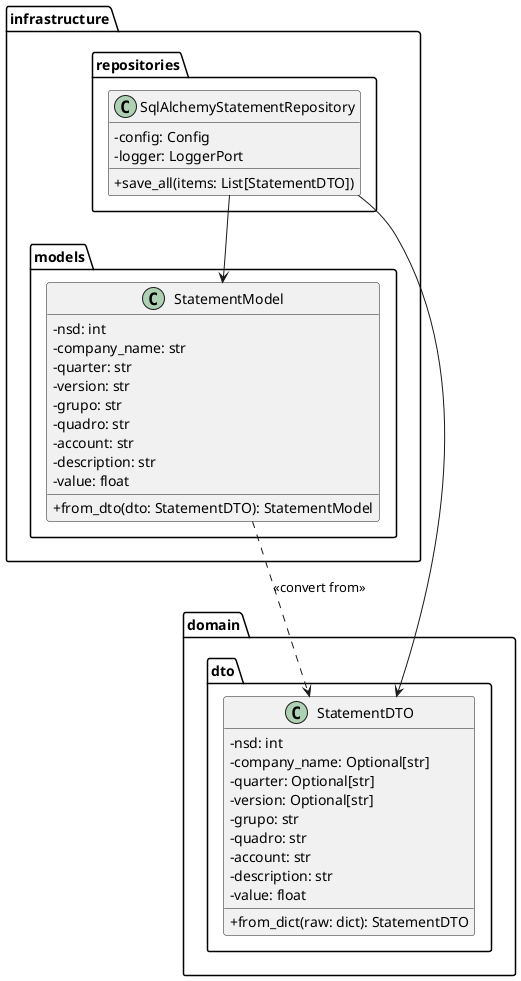 @startuml
skinparam classAttributeIconSize 0

package "domain.dto" {
  class StatementDTO {
    - nsd: int
    - company_name: Optional[str]
    - quarter: Optional[str]
    - version: Optional[str]
    - grupo: str
    - quadro: str
    - account: str
    - description: str
    - value: float
    + from_dict(raw: dict): StatementDTO
  }
}

package "infrastructure.models" {
  class StatementModel {
    - nsd: int
    - company_name: str
    - quarter: str
    - version: str
    - grupo: str
    - quadro: str
    - account: str
    - description: str
    - value: float
    + from_dto(dto: StatementDTO): StatementModel
  }

  StatementModel ..> StatementDTO : <<convert from>>
}

package "infrastructure.repositories" {
  class SqlAlchemyStatementRepository {
    - config: Config
    - logger: LoggerPort
    + save_all(items: List[StatementDTO])
  }

  SqlAlchemyStatementRepository --> StatementDTO
  SqlAlchemyStatementRepository --> StatementModel
}

@enduml
